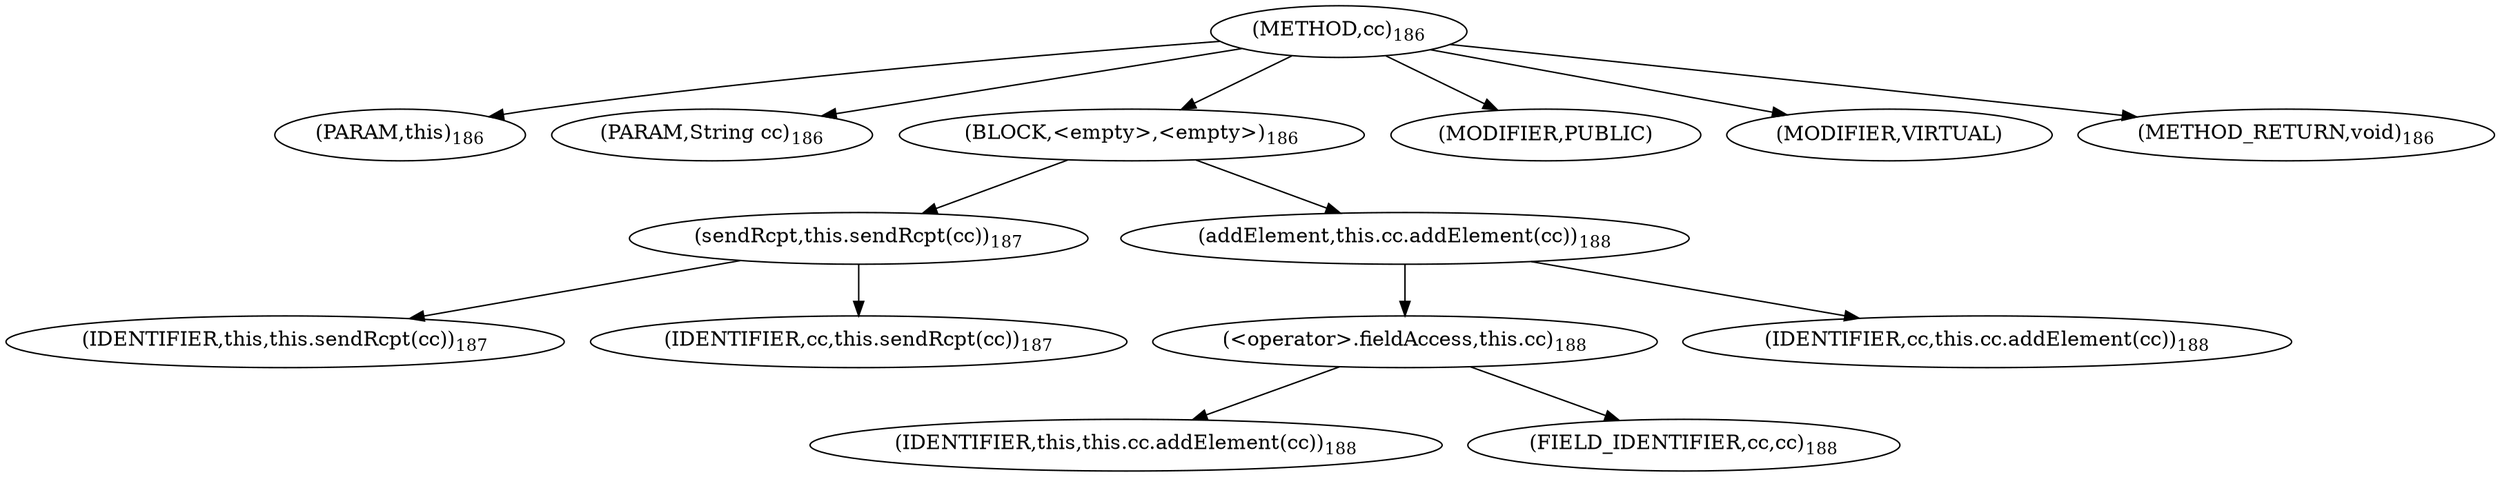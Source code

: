 digraph "cc" {  
"239" [label = <(METHOD,cc)<SUB>186</SUB>> ]
"17" [label = <(PARAM,this)<SUB>186</SUB>> ]
"240" [label = <(PARAM,String cc)<SUB>186</SUB>> ]
"241" [label = <(BLOCK,&lt;empty&gt;,&lt;empty&gt;)<SUB>186</SUB>> ]
"242" [label = <(sendRcpt,this.sendRcpt(cc))<SUB>187</SUB>> ]
"16" [label = <(IDENTIFIER,this,this.sendRcpt(cc))<SUB>187</SUB>> ]
"243" [label = <(IDENTIFIER,cc,this.sendRcpt(cc))<SUB>187</SUB>> ]
"244" [label = <(addElement,this.cc.addElement(cc))<SUB>188</SUB>> ]
"245" [label = <(&lt;operator&gt;.fieldAccess,this.cc)<SUB>188</SUB>> ]
"18" [label = <(IDENTIFIER,this,this.cc.addElement(cc))<SUB>188</SUB>> ]
"246" [label = <(FIELD_IDENTIFIER,cc,cc)<SUB>188</SUB>> ]
"247" [label = <(IDENTIFIER,cc,this.cc.addElement(cc))<SUB>188</SUB>> ]
"248" [label = <(MODIFIER,PUBLIC)> ]
"249" [label = <(MODIFIER,VIRTUAL)> ]
"250" [label = <(METHOD_RETURN,void)<SUB>186</SUB>> ]
  "239" -> "17" 
  "239" -> "240" 
  "239" -> "241" 
  "239" -> "248" 
  "239" -> "249" 
  "239" -> "250" 
  "241" -> "242" 
  "241" -> "244" 
  "242" -> "16" 
  "242" -> "243" 
  "244" -> "245" 
  "244" -> "247" 
  "245" -> "18" 
  "245" -> "246" 
}
